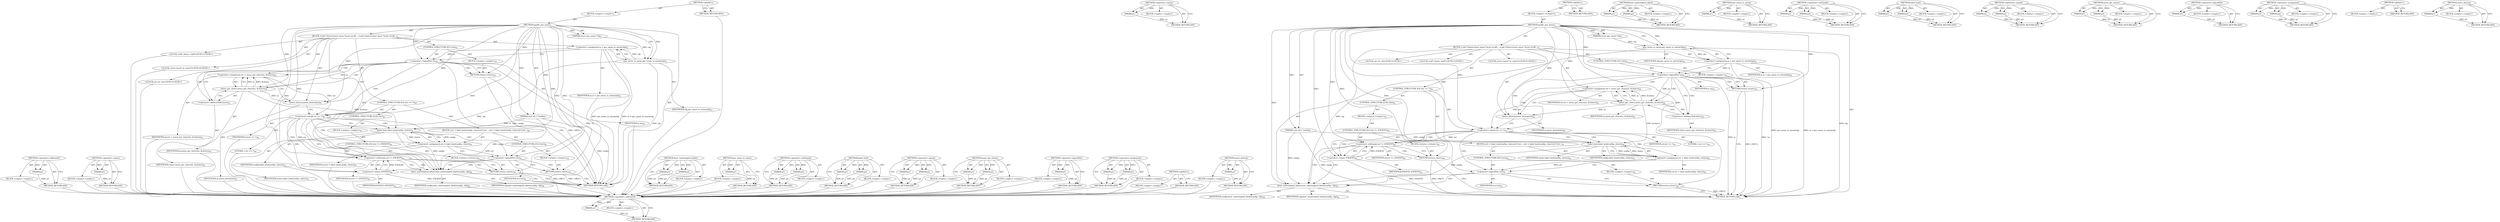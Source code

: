 digraph "menu_destroy" {
vulnerable_102 [label=<(METHOD,&lt;operator&gt;.addressOf)>];
vulnerable_103 [label=<(PARAM,p1)>];
vulnerable_104 [label=<(BLOCK,&lt;empty&gt;,&lt;empty&gt;)>];
vulnerable_105 [label=<(METHOD_RETURN,ANY)>];
vulnerable_125 [label=<(METHOD,&lt;operator&gt;.minus)>];
vulnerable_126 [label=<(PARAM,p1)>];
vulnerable_127 [label=<(BLOCK,&lt;empty&gt;,&lt;empty&gt;)>];
vulnerable_128 [label=<(METHOD_RETURN,ANY)>];
vulnerable_6 [label=<(METHOD,&lt;global&gt;)<SUB>1</SUB>>];
vulnerable_7 [label=<(BLOCK,&lt;empty&gt;,&lt;empty&gt;)<SUB>1</SUB>>];
vulnerable_8 [label=<(METHOD,handle_pxe_menu)<SUB>1</SUB>>];
vulnerable_9 [label=<(PARAM,cmd_tbl_t *cmdtp)<SUB>1</SUB>>];
vulnerable_10 [label=<(PARAM,struct pxe_menu *cfg)<SUB>1</SUB>>];
vulnerable_11 [label=<(BLOCK,{
	void *choice;
	struct menu *m;
	int err;

#i...,{
	void *choice;
	struct menu *m;
	int err;

#i...)<SUB>2</SUB>>];
vulnerable_12 [label="<(LOCAL,void* choice: void*)<SUB>3</SUB>>"];
vulnerable_13 [label="<(LOCAL,struct menu* m: menu*)<SUB>4</SUB>>"];
vulnerable_14 [label="<(LOCAL,int err: int)<SUB>5</SUB>>"];
vulnerable_15 [label=<(&lt;operator&gt;.assignment,m = pxe_menu_to_menu(cfg))<SUB>21</SUB>>];
vulnerable_16 [label=<(IDENTIFIER,m,m = pxe_menu_to_menu(cfg))<SUB>21</SUB>>];
vulnerable_17 [label=<(pxe_menu_to_menu,pxe_menu_to_menu(cfg))<SUB>21</SUB>>];
vulnerable_18 [label=<(IDENTIFIER,cfg,pxe_menu_to_menu(cfg))<SUB>21</SUB>>];
vulnerable_19 [label=<(CONTROL_STRUCTURE,IF,if (!m))<SUB>22</SUB>>];
vulnerable_20 [label=<(&lt;operator&gt;.logicalNot,!m)<SUB>22</SUB>>];
vulnerable_21 [label=<(IDENTIFIER,m,!m)<SUB>22</SUB>>];
vulnerable_22 [label=<(BLOCK,&lt;empty&gt;,&lt;empty&gt;)<SUB>23</SUB>>];
vulnerable_23 [label=<(RETURN,return;,return;)<SUB>23</SUB>>];
vulnerable_24 [label=<(&lt;operator&gt;.assignment,err = menu_get_choice(m, &amp;choice))<SUB>25</SUB>>];
vulnerable_25 [label=<(IDENTIFIER,err,err = menu_get_choice(m, &amp;choice))<SUB>25</SUB>>];
vulnerable_26 [label=<(menu_get_choice,menu_get_choice(m, &amp;choice))<SUB>25</SUB>>];
vulnerable_27 [label=<(IDENTIFIER,m,menu_get_choice(m, &amp;choice))<SUB>25</SUB>>];
vulnerable_28 [label=<(&lt;operator&gt;.addressOf,&amp;choice)<SUB>25</SUB>>];
vulnerable_29 [label=<(IDENTIFIER,choice,menu_get_choice(m, &amp;choice))<SUB>25</SUB>>];
vulnerable_30 [label=<(menu_destroy,menu_destroy(m))<SUB>27</SUB>>];
vulnerable_31 [label=<(IDENTIFIER,m,menu_destroy(m))<SUB>27</SUB>>];
vulnerable_32 [label=<(CONTROL_STRUCTURE,IF,if (err == 1))<SUB>40</SUB>>];
vulnerable_33 [label=<(&lt;operator&gt;.equals,err == 1)<SUB>40</SUB>>];
vulnerable_34 [label=<(IDENTIFIER,err,err == 1)<SUB>40</SUB>>];
vulnerable_35 [label=<(LITERAL,1,err == 1)<SUB>40</SUB>>];
vulnerable_36 [label=<(BLOCK,{
		err = label_boot(cmdtp, choice);
		if (!err...,{
		err = label_boot(cmdtp, choice);
		if (!err...)<SUB>40</SUB>>];
vulnerable_37 [label=<(&lt;operator&gt;.assignment,err = label_boot(cmdtp, choice))<SUB>41</SUB>>];
vulnerable_38 [label=<(IDENTIFIER,err,err = label_boot(cmdtp, choice))<SUB>41</SUB>>];
vulnerable_39 [label=<(label_boot,label_boot(cmdtp, choice))<SUB>41</SUB>>];
vulnerable_40 [label=<(IDENTIFIER,cmdtp,label_boot(cmdtp, choice))<SUB>41</SUB>>];
vulnerable_41 [label=<(IDENTIFIER,choice,label_boot(cmdtp, choice))<SUB>41</SUB>>];
vulnerable_42 [label=<(CONTROL_STRUCTURE,IF,if (!err))<SUB>42</SUB>>];
vulnerable_43 [label=<(&lt;operator&gt;.logicalNot,!err)<SUB>42</SUB>>];
vulnerable_44 [label=<(IDENTIFIER,err,!err)<SUB>42</SUB>>];
vulnerable_45 [label=<(BLOCK,&lt;empty&gt;,&lt;empty&gt;)<SUB>43</SUB>>];
vulnerable_46 [label=<(RETURN,return;,return;)<SUB>43</SUB>>];
vulnerable_47 [label=<(CONTROL_STRUCTURE,ELSE,else)<SUB>44</SUB>>];
vulnerable_48 [label=<(BLOCK,&lt;empty&gt;,&lt;empty&gt;)<SUB>44</SUB>>];
vulnerable_49 [label=<(CONTROL_STRUCTURE,IF,if (err != -ENOENT))<SUB>44</SUB>>];
vulnerable_50 [label=<(&lt;operator&gt;.notEquals,err != -ENOENT)<SUB>44</SUB>>];
vulnerable_51 [label=<(IDENTIFIER,err,err != -ENOENT)<SUB>44</SUB>>];
vulnerable_52 [label=<(&lt;operator&gt;.minus,-ENOENT)<SUB>44</SUB>>];
vulnerable_53 [label=<(IDENTIFIER,ENOENT,-ENOENT)<SUB>44</SUB>>];
vulnerable_54 [label=<(BLOCK,{
		return;
	},{
		return;
	})<SUB>44</SUB>>];
vulnerable_55 [label=<(RETURN,return;,return;)<SUB>45</SUB>>];
vulnerable_56 [label=<(boot_unattempted_labels,boot_unattempted_labels(cmdtp, cfg))<SUB>48</SUB>>];
vulnerable_57 [label=<(IDENTIFIER,cmdtp,boot_unattempted_labels(cmdtp, cfg))<SUB>48</SUB>>];
vulnerable_58 [label=<(IDENTIFIER,cfg,boot_unattempted_labels(cmdtp, cfg))<SUB>48</SUB>>];
vulnerable_59 [label=<(METHOD_RETURN,void)<SUB>1</SUB>>];
vulnerable_61 [label=<(METHOD_RETURN,ANY)<SUB>1</SUB>>];
vulnerable_129 [label=<(METHOD,boot_unattempted_labels)>];
vulnerable_130 [label=<(PARAM,p1)>];
vulnerable_131 [label=<(PARAM,p2)>];
vulnerable_132 [label=<(BLOCK,&lt;empty&gt;,&lt;empty&gt;)>];
vulnerable_133 [label=<(METHOD_RETURN,ANY)>];
vulnerable_89 [label=<(METHOD,pxe_menu_to_menu)>];
vulnerable_90 [label=<(PARAM,p1)>];
vulnerable_91 [label=<(BLOCK,&lt;empty&gt;,&lt;empty&gt;)>];
vulnerable_92 [label=<(METHOD_RETURN,ANY)>];
vulnerable_120 [label=<(METHOD,&lt;operator&gt;.notEquals)>];
vulnerable_121 [label=<(PARAM,p1)>];
vulnerable_122 [label=<(PARAM,p2)>];
vulnerable_123 [label=<(BLOCK,&lt;empty&gt;,&lt;empty&gt;)>];
vulnerable_124 [label=<(METHOD_RETURN,ANY)>];
vulnerable_115 [label=<(METHOD,label_boot)>];
vulnerable_116 [label=<(PARAM,p1)>];
vulnerable_117 [label=<(PARAM,p2)>];
vulnerable_118 [label=<(BLOCK,&lt;empty&gt;,&lt;empty&gt;)>];
vulnerable_119 [label=<(METHOD_RETURN,ANY)>];
vulnerable_110 [label=<(METHOD,&lt;operator&gt;.equals)>];
vulnerable_111 [label=<(PARAM,p1)>];
vulnerable_112 [label=<(PARAM,p2)>];
vulnerable_113 [label=<(BLOCK,&lt;empty&gt;,&lt;empty&gt;)>];
vulnerable_114 [label=<(METHOD_RETURN,ANY)>];
vulnerable_97 [label=<(METHOD,menu_get_choice)>];
vulnerable_98 [label=<(PARAM,p1)>];
vulnerable_99 [label=<(PARAM,p2)>];
vulnerable_100 [label=<(BLOCK,&lt;empty&gt;,&lt;empty&gt;)>];
vulnerable_101 [label=<(METHOD_RETURN,ANY)>];
vulnerable_93 [label=<(METHOD,&lt;operator&gt;.logicalNot)>];
vulnerable_94 [label=<(PARAM,p1)>];
vulnerable_95 [label=<(BLOCK,&lt;empty&gt;,&lt;empty&gt;)>];
vulnerable_96 [label=<(METHOD_RETURN,ANY)>];
vulnerable_84 [label=<(METHOD,&lt;operator&gt;.assignment)>];
vulnerable_85 [label=<(PARAM,p1)>];
vulnerable_86 [label=<(PARAM,p2)>];
vulnerable_87 [label=<(BLOCK,&lt;empty&gt;,&lt;empty&gt;)>];
vulnerable_88 [label=<(METHOD_RETURN,ANY)>];
vulnerable_78 [label=<(METHOD,&lt;global&gt;)<SUB>1</SUB>>];
vulnerable_79 [label=<(BLOCK,&lt;empty&gt;,&lt;empty&gt;)>];
vulnerable_80 [label=<(METHOD_RETURN,ANY)>];
vulnerable_106 [label=<(METHOD,menu_destroy)>];
vulnerable_107 [label=<(PARAM,p1)>];
vulnerable_108 [label=<(BLOCK,&lt;empty&gt;,&lt;empty&gt;)>];
vulnerable_109 [label=<(METHOD_RETURN,ANY)>];
fixed_102 [label=<(METHOD,&lt;operator&gt;.addressOf)>];
fixed_103 [label=<(PARAM,p1)>];
fixed_104 [label=<(BLOCK,&lt;empty&gt;,&lt;empty&gt;)>];
fixed_105 [label=<(METHOD_RETURN,ANY)>];
fixed_125 [label=<(METHOD,&lt;operator&gt;.minus)>];
fixed_126 [label=<(PARAM,p1)>];
fixed_127 [label=<(BLOCK,&lt;empty&gt;,&lt;empty&gt;)>];
fixed_128 [label=<(METHOD_RETURN,ANY)>];
fixed_6 [label=<(METHOD,&lt;global&gt;)<SUB>1</SUB>>];
fixed_7 [label=<(BLOCK,&lt;empty&gt;,&lt;empty&gt;)<SUB>1</SUB>>];
fixed_8 [label=<(METHOD,handle_pxe_menu)<SUB>1</SUB>>];
fixed_9 [label=<(PARAM,cmd_tbl_t *cmdtp)<SUB>1</SUB>>];
fixed_10 [label=<(PARAM,struct pxe_menu *cfg)<SUB>1</SUB>>];
fixed_11 [label=<(BLOCK,{
	void *choice;
	struct menu *m;
	int err;

#i...,{
	void *choice;
	struct menu *m;
	int err;

#i...)<SUB>2</SUB>>];
fixed_12 [label="<(LOCAL,void* choice: void*)<SUB>3</SUB>>"];
fixed_13 [label="<(LOCAL,struct menu* m: menu*)<SUB>4</SUB>>"];
fixed_14 [label="<(LOCAL,int err: int)<SUB>5</SUB>>"];
fixed_15 [label=<(&lt;operator&gt;.assignment,m = pxe_menu_to_menu(cfg))<SUB>22</SUB>>];
fixed_16 [label=<(IDENTIFIER,m,m = pxe_menu_to_menu(cfg))<SUB>22</SUB>>];
fixed_17 [label=<(pxe_menu_to_menu,pxe_menu_to_menu(cfg))<SUB>22</SUB>>];
fixed_18 [label=<(IDENTIFIER,cfg,pxe_menu_to_menu(cfg))<SUB>22</SUB>>];
fixed_19 [label=<(CONTROL_STRUCTURE,IF,if (!m))<SUB>23</SUB>>];
fixed_20 [label=<(&lt;operator&gt;.logicalNot,!m)<SUB>23</SUB>>];
fixed_21 [label=<(IDENTIFIER,m,!m)<SUB>23</SUB>>];
fixed_22 [label=<(BLOCK,&lt;empty&gt;,&lt;empty&gt;)<SUB>24</SUB>>];
fixed_23 [label=<(RETURN,return;,return;)<SUB>24</SUB>>];
fixed_24 [label=<(&lt;operator&gt;.assignment,err = menu_get_choice(m, &amp;choice))<SUB>26</SUB>>];
fixed_25 [label=<(IDENTIFIER,err,err = menu_get_choice(m, &amp;choice))<SUB>26</SUB>>];
fixed_26 [label=<(menu_get_choice,menu_get_choice(m, &amp;choice))<SUB>26</SUB>>];
fixed_27 [label=<(IDENTIFIER,m,menu_get_choice(m, &amp;choice))<SUB>26</SUB>>];
fixed_28 [label=<(&lt;operator&gt;.addressOf,&amp;choice)<SUB>26</SUB>>];
fixed_29 [label=<(IDENTIFIER,choice,menu_get_choice(m, &amp;choice))<SUB>26</SUB>>];
fixed_30 [label=<(menu_destroy,menu_destroy(m))<SUB>28</SUB>>];
fixed_31 [label=<(IDENTIFIER,m,menu_destroy(m))<SUB>28</SUB>>];
fixed_32 [label=<(CONTROL_STRUCTURE,IF,if (err == 1))<SUB>41</SUB>>];
fixed_33 [label=<(&lt;operator&gt;.equals,err == 1)<SUB>41</SUB>>];
fixed_34 [label=<(IDENTIFIER,err,err == 1)<SUB>41</SUB>>];
fixed_35 [label=<(LITERAL,1,err == 1)<SUB>41</SUB>>];
fixed_36 [label=<(BLOCK,{
		err = label_boot(cmdtp, choice);
		if (!err...,{
		err = label_boot(cmdtp, choice);
		if (!err...)<SUB>41</SUB>>];
fixed_37 [label=<(&lt;operator&gt;.assignment,err = label_boot(cmdtp, choice))<SUB>42</SUB>>];
fixed_38 [label=<(IDENTIFIER,err,err = label_boot(cmdtp, choice))<SUB>42</SUB>>];
fixed_39 [label=<(label_boot,label_boot(cmdtp, choice))<SUB>42</SUB>>];
fixed_40 [label=<(IDENTIFIER,cmdtp,label_boot(cmdtp, choice))<SUB>42</SUB>>];
fixed_41 [label=<(IDENTIFIER,choice,label_boot(cmdtp, choice))<SUB>42</SUB>>];
fixed_42 [label=<(CONTROL_STRUCTURE,IF,if (!err))<SUB>43</SUB>>];
fixed_43 [label=<(&lt;operator&gt;.logicalNot,!err)<SUB>43</SUB>>];
fixed_44 [label=<(IDENTIFIER,err,!err)<SUB>43</SUB>>];
fixed_45 [label=<(BLOCK,&lt;empty&gt;,&lt;empty&gt;)<SUB>44</SUB>>];
fixed_46 [label=<(RETURN,return;,return;)<SUB>44</SUB>>];
fixed_47 [label=<(CONTROL_STRUCTURE,ELSE,else)<SUB>45</SUB>>];
fixed_48 [label=<(BLOCK,&lt;empty&gt;,&lt;empty&gt;)<SUB>45</SUB>>];
fixed_49 [label=<(CONTROL_STRUCTURE,IF,if (err != -ENOENT))<SUB>45</SUB>>];
fixed_50 [label=<(&lt;operator&gt;.notEquals,err != -ENOENT)<SUB>45</SUB>>];
fixed_51 [label=<(IDENTIFIER,err,err != -ENOENT)<SUB>45</SUB>>];
fixed_52 [label=<(&lt;operator&gt;.minus,-ENOENT)<SUB>45</SUB>>];
fixed_53 [label=<(IDENTIFIER,ENOENT,-ENOENT)<SUB>45</SUB>>];
fixed_54 [label=<(BLOCK,{
		return;
	},{
		return;
	})<SUB>45</SUB>>];
fixed_55 [label=<(RETURN,return;,return;)<SUB>46</SUB>>];
fixed_56 [label=<(boot_unattempted_labels,boot_unattempted_labels(cmdtp, cfg))<SUB>49</SUB>>];
fixed_57 [label=<(IDENTIFIER,cmdtp,boot_unattempted_labels(cmdtp, cfg))<SUB>49</SUB>>];
fixed_58 [label=<(IDENTIFIER,cfg,boot_unattempted_labels(cmdtp, cfg))<SUB>49</SUB>>];
fixed_59 [label=<(METHOD_RETURN,void)<SUB>1</SUB>>];
fixed_61 [label=<(METHOD_RETURN,ANY)<SUB>1</SUB>>];
fixed_129 [label=<(METHOD,boot_unattempted_labels)>];
fixed_130 [label=<(PARAM,p1)>];
fixed_131 [label=<(PARAM,p2)>];
fixed_132 [label=<(BLOCK,&lt;empty&gt;,&lt;empty&gt;)>];
fixed_133 [label=<(METHOD_RETURN,ANY)>];
fixed_89 [label=<(METHOD,pxe_menu_to_menu)>];
fixed_90 [label=<(PARAM,p1)>];
fixed_91 [label=<(BLOCK,&lt;empty&gt;,&lt;empty&gt;)>];
fixed_92 [label=<(METHOD_RETURN,ANY)>];
fixed_120 [label=<(METHOD,&lt;operator&gt;.notEquals)>];
fixed_121 [label=<(PARAM,p1)>];
fixed_122 [label=<(PARAM,p2)>];
fixed_123 [label=<(BLOCK,&lt;empty&gt;,&lt;empty&gt;)>];
fixed_124 [label=<(METHOD_RETURN,ANY)>];
fixed_115 [label=<(METHOD,label_boot)>];
fixed_116 [label=<(PARAM,p1)>];
fixed_117 [label=<(PARAM,p2)>];
fixed_118 [label=<(BLOCK,&lt;empty&gt;,&lt;empty&gt;)>];
fixed_119 [label=<(METHOD_RETURN,ANY)>];
fixed_110 [label=<(METHOD,&lt;operator&gt;.equals)>];
fixed_111 [label=<(PARAM,p1)>];
fixed_112 [label=<(PARAM,p2)>];
fixed_113 [label=<(BLOCK,&lt;empty&gt;,&lt;empty&gt;)>];
fixed_114 [label=<(METHOD_RETURN,ANY)>];
fixed_97 [label=<(METHOD,menu_get_choice)>];
fixed_98 [label=<(PARAM,p1)>];
fixed_99 [label=<(PARAM,p2)>];
fixed_100 [label=<(BLOCK,&lt;empty&gt;,&lt;empty&gt;)>];
fixed_101 [label=<(METHOD_RETURN,ANY)>];
fixed_93 [label=<(METHOD,&lt;operator&gt;.logicalNot)>];
fixed_94 [label=<(PARAM,p1)>];
fixed_95 [label=<(BLOCK,&lt;empty&gt;,&lt;empty&gt;)>];
fixed_96 [label=<(METHOD_RETURN,ANY)>];
fixed_84 [label=<(METHOD,&lt;operator&gt;.assignment)>];
fixed_85 [label=<(PARAM,p1)>];
fixed_86 [label=<(PARAM,p2)>];
fixed_87 [label=<(BLOCK,&lt;empty&gt;,&lt;empty&gt;)>];
fixed_88 [label=<(METHOD_RETURN,ANY)>];
fixed_78 [label=<(METHOD,&lt;global&gt;)<SUB>1</SUB>>];
fixed_79 [label=<(BLOCK,&lt;empty&gt;,&lt;empty&gt;)>];
fixed_80 [label=<(METHOD_RETURN,ANY)>];
fixed_106 [label=<(METHOD,menu_destroy)>];
fixed_107 [label=<(PARAM,p1)>];
fixed_108 [label=<(BLOCK,&lt;empty&gt;,&lt;empty&gt;)>];
fixed_109 [label=<(METHOD_RETURN,ANY)>];
vulnerable_102 -> vulnerable_103  [key=0, label="AST: "];
vulnerable_102 -> vulnerable_103  [key=1, label="DDG: "];
vulnerable_102 -> vulnerable_104  [key=0, label="AST: "];
vulnerable_102 -> vulnerable_105  [key=0, label="AST: "];
vulnerable_102 -> vulnerable_105  [key=1, label="CFG: "];
vulnerable_103 -> vulnerable_105  [key=0, label="DDG: p1"];
vulnerable_104 -> fixed_102  [key=0];
vulnerable_105 -> fixed_102  [key=0];
vulnerable_125 -> vulnerable_126  [key=0, label="AST: "];
vulnerable_125 -> vulnerable_126  [key=1, label="DDG: "];
vulnerable_125 -> vulnerable_127  [key=0, label="AST: "];
vulnerable_125 -> vulnerable_128  [key=0, label="AST: "];
vulnerable_125 -> vulnerable_128  [key=1, label="CFG: "];
vulnerable_126 -> vulnerable_128  [key=0, label="DDG: p1"];
vulnerable_127 -> fixed_102  [key=0];
vulnerable_128 -> fixed_102  [key=0];
vulnerable_6 -> vulnerable_7  [key=0, label="AST: "];
vulnerable_6 -> vulnerable_61  [key=0, label="AST: "];
vulnerable_6 -> vulnerable_61  [key=1, label="CFG: "];
vulnerable_7 -> vulnerable_8  [key=0, label="AST: "];
vulnerable_8 -> vulnerable_9  [key=0, label="AST: "];
vulnerable_8 -> vulnerable_9  [key=1, label="DDG: "];
vulnerable_8 -> vulnerable_10  [key=0, label="AST: "];
vulnerable_8 -> vulnerable_10  [key=1, label="DDG: "];
vulnerable_8 -> vulnerable_11  [key=0, label="AST: "];
vulnerable_8 -> vulnerable_59  [key=0, label="AST: "];
vulnerable_8 -> vulnerable_17  [key=0, label="CFG: "];
vulnerable_8 -> vulnerable_17  [key=1, label="DDG: "];
vulnerable_8 -> vulnerable_30  [key=0, label="DDG: "];
vulnerable_8 -> vulnerable_56  [key=0, label="DDG: "];
vulnerable_8 -> vulnerable_20  [key=0, label="DDG: "];
vulnerable_8 -> vulnerable_23  [key=0, label="DDG: "];
vulnerable_8 -> vulnerable_26  [key=0, label="DDG: "];
vulnerable_8 -> vulnerable_33  [key=0, label="DDG: "];
vulnerable_8 -> vulnerable_39  [key=0, label="DDG: "];
vulnerable_8 -> vulnerable_43  [key=0, label="DDG: "];
vulnerable_8 -> vulnerable_46  [key=0, label="DDG: "];
vulnerable_8 -> vulnerable_50  [key=0, label="DDG: "];
vulnerable_8 -> vulnerable_55  [key=0, label="DDG: "];
vulnerable_8 -> vulnerable_52  [key=0, label="DDG: "];
vulnerable_9 -> vulnerable_59  [key=0, label="DDG: cmdtp"];
vulnerable_9 -> vulnerable_56  [key=0, label="DDG: cmdtp"];
vulnerable_9 -> vulnerable_39  [key=0, label="DDG: cmdtp"];
vulnerable_10 -> vulnerable_17  [key=0, label="DDG: cfg"];
vulnerable_11 -> vulnerable_12  [key=0, label="AST: "];
vulnerable_11 -> vulnerable_13  [key=0, label="AST: "];
vulnerable_11 -> vulnerable_14  [key=0, label="AST: "];
vulnerable_11 -> vulnerable_15  [key=0, label="AST: "];
vulnerable_11 -> vulnerable_19  [key=0, label="AST: "];
vulnerable_11 -> vulnerable_24  [key=0, label="AST: "];
vulnerable_11 -> vulnerable_30  [key=0, label="AST: "];
vulnerable_11 -> vulnerable_32  [key=0, label="AST: "];
vulnerable_11 -> vulnerable_56  [key=0, label="AST: "];
vulnerable_12 -> fixed_102  [key=0];
vulnerable_13 -> fixed_102  [key=0];
vulnerable_14 -> fixed_102  [key=0];
vulnerable_15 -> vulnerable_16  [key=0, label="AST: "];
vulnerable_15 -> vulnerable_17  [key=0, label="AST: "];
vulnerable_15 -> vulnerable_20  [key=0, label="CFG: "];
vulnerable_15 -> vulnerable_20  [key=1, label="DDG: m"];
vulnerable_15 -> vulnerable_59  [key=0, label="DDG: pxe_menu_to_menu(cfg)"];
vulnerable_15 -> vulnerable_59  [key=1, label="DDG: m = pxe_menu_to_menu(cfg)"];
vulnerable_16 -> fixed_102  [key=0];
vulnerable_17 -> vulnerable_18  [key=0, label="AST: "];
vulnerable_17 -> vulnerable_15  [key=0, label="CFG: "];
vulnerable_17 -> vulnerable_15  [key=1, label="DDG: cfg"];
vulnerable_17 -> vulnerable_59  [key=0, label="DDG: cfg"];
vulnerable_17 -> vulnerable_56  [key=0, label="DDG: cfg"];
vulnerable_18 -> fixed_102  [key=0];
vulnerable_19 -> vulnerable_20  [key=0, label="AST: "];
vulnerable_19 -> vulnerable_22  [key=0, label="AST: "];
vulnerable_20 -> vulnerable_21  [key=0, label="AST: "];
vulnerable_20 -> vulnerable_23  [key=0, label="CFG: "];
vulnerable_20 -> vulnerable_23  [key=1, label="CDG: "];
vulnerable_20 -> vulnerable_28  [key=0, label="CFG: "];
vulnerable_20 -> vulnerable_28  [key=1, label="CDG: "];
vulnerable_20 -> vulnerable_59  [key=0, label="DDG: m"];
vulnerable_20 -> vulnerable_59  [key=1, label="DDG: !m"];
vulnerable_20 -> vulnerable_26  [key=0, label="DDG: m"];
vulnerable_20 -> vulnerable_26  [key=1, label="CDG: "];
vulnerable_20 -> vulnerable_24  [key=0, label="CDG: "];
vulnerable_20 -> vulnerable_30  [key=0, label="CDG: "];
vulnerable_20 -> vulnerable_33  [key=0, label="CDG: "];
vulnerable_21 -> fixed_102  [key=0];
vulnerable_22 -> vulnerable_23  [key=0, label="AST: "];
vulnerable_23 -> vulnerable_59  [key=0, label="CFG: "];
vulnerable_23 -> vulnerable_59  [key=1, label="DDG: &lt;RET&gt;"];
vulnerable_24 -> vulnerable_25  [key=0, label="AST: "];
vulnerable_24 -> vulnerable_26  [key=0, label="AST: "];
vulnerable_24 -> vulnerable_30  [key=0, label="CFG: "];
vulnerable_24 -> vulnerable_33  [key=0, label="DDG: err"];
vulnerable_25 -> fixed_102  [key=0];
vulnerable_26 -> vulnerable_27  [key=0, label="AST: "];
vulnerable_26 -> vulnerable_28  [key=0, label="AST: "];
vulnerable_26 -> vulnerable_24  [key=0, label="CFG: "];
vulnerable_26 -> vulnerable_24  [key=1, label="DDG: m"];
vulnerable_26 -> vulnerable_24  [key=2, label="DDG: &amp;choice"];
vulnerable_26 -> vulnerable_30  [key=0, label="DDG: m"];
vulnerable_26 -> vulnerable_39  [key=0, label="DDG: &amp;choice"];
vulnerable_27 -> fixed_102  [key=0];
vulnerable_28 -> vulnerable_29  [key=0, label="AST: "];
vulnerable_28 -> vulnerable_26  [key=0, label="CFG: "];
vulnerable_29 -> fixed_102  [key=0];
vulnerable_30 -> vulnerable_31  [key=0, label="AST: "];
vulnerable_30 -> vulnerable_33  [key=0, label="CFG: "];
vulnerable_31 -> fixed_102  [key=0];
vulnerable_32 -> vulnerable_33  [key=0, label="AST: "];
vulnerable_32 -> vulnerable_36  [key=0, label="AST: "];
vulnerable_32 -> vulnerable_47  [key=0, label="AST: "];
vulnerable_33 -> vulnerable_34  [key=0, label="AST: "];
vulnerable_33 -> vulnerable_35  [key=0, label="AST: "];
vulnerable_33 -> vulnerable_39  [key=0, label="CFG: "];
vulnerable_33 -> vulnerable_39  [key=1, label="CDG: "];
vulnerable_33 -> vulnerable_52  [key=0, label="CFG: "];
vulnerable_33 -> vulnerable_52  [key=1, label="CDG: "];
vulnerable_33 -> vulnerable_50  [key=0, label="DDG: err"];
vulnerable_33 -> vulnerable_50  [key=1, label="CDG: "];
vulnerable_33 -> vulnerable_37  [key=0, label="CDG: "];
vulnerable_33 -> vulnerable_43  [key=0, label="CDG: "];
vulnerable_34 -> fixed_102  [key=0];
vulnerable_35 -> fixed_102  [key=0];
vulnerable_36 -> vulnerable_37  [key=0, label="AST: "];
vulnerable_36 -> vulnerable_42  [key=0, label="AST: "];
vulnerable_37 -> vulnerable_38  [key=0, label="AST: "];
vulnerable_37 -> vulnerable_39  [key=0, label="AST: "];
vulnerable_37 -> vulnerable_43  [key=0, label="CFG: "];
vulnerable_37 -> vulnerable_43  [key=1, label="DDG: err"];
vulnerable_38 -> fixed_102  [key=0];
vulnerable_39 -> vulnerable_40  [key=0, label="AST: "];
vulnerable_39 -> vulnerable_41  [key=0, label="AST: "];
vulnerable_39 -> vulnerable_37  [key=0, label="CFG: "];
vulnerable_39 -> vulnerable_37  [key=1, label="DDG: cmdtp"];
vulnerable_39 -> vulnerable_37  [key=2, label="DDG: choice"];
vulnerable_39 -> vulnerable_56  [key=0, label="DDG: cmdtp"];
vulnerable_40 -> fixed_102  [key=0];
vulnerable_41 -> fixed_102  [key=0];
vulnerable_42 -> vulnerable_43  [key=0, label="AST: "];
vulnerable_42 -> vulnerable_45  [key=0, label="AST: "];
vulnerable_43 -> vulnerable_44  [key=0, label="AST: "];
vulnerable_43 -> vulnerable_46  [key=0, label="CFG: "];
vulnerable_43 -> vulnerable_46  [key=1, label="CDG: "];
vulnerable_43 -> vulnerable_56  [key=0, label="CFG: "];
vulnerable_43 -> vulnerable_56  [key=1, label="CDG: "];
vulnerable_44 -> fixed_102  [key=0];
vulnerable_45 -> vulnerable_46  [key=0, label="AST: "];
vulnerable_46 -> vulnerable_59  [key=0, label="CFG: "];
vulnerable_46 -> vulnerable_59  [key=1, label="DDG: &lt;RET&gt;"];
vulnerable_47 -> vulnerable_48  [key=0, label="AST: "];
vulnerable_48 -> vulnerable_49  [key=0, label="AST: "];
vulnerable_49 -> vulnerable_50  [key=0, label="AST: "];
vulnerable_49 -> vulnerable_54  [key=0, label="AST: "];
vulnerable_50 -> vulnerable_51  [key=0, label="AST: "];
vulnerable_50 -> vulnerable_52  [key=0, label="AST: "];
vulnerable_50 -> vulnerable_55  [key=0, label="CFG: "];
vulnerable_50 -> vulnerable_55  [key=1, label="CDG: "];
vulnerable_50 -> vulnerable_56  [key=0, label="CFG: "];
vulnerable_50 -> vulnerable_56  [key=1, label="CDG: "];
vulnerable_51 -> fixed_102  [key=0];
vulnerable_52 -> vulnerable_53  [key=0, label="AST: "];
vulnerable_52 -> vulnerable_50  [key=0, label="CFG: "];
vulnerable_52 -> vulnerable_50  [key=1, label="DDG: ENOENT"];
vulnerable_52 -> vulnerable_59  [key=0, label="DDG: ENOENT"];
vulnerable_53 -> fixed_102  [key=0];
vulnerable_54 -> vulnerable_55  [key=0, label="AST: "];
vulnerable_55 -> vulnerable_59  [key=0, label="CFG: "];
vulnerable_55 -> vulnerable_59  [key=1, label="DDG: &lt;RET&gt;"];
vulnerable_56 -> vulnerable_57  [key=0, label="AST: "];
vulnerable_56 -> vulnerable_58  [key=0, label="AST: "];
vulnerable_56 -> vulnerable_59  [key=0, label="CFG: "];
vulnerable_57 -> fixed_102  [key=0];
vulnerable_58 -> fixed_102  [key=0];
vulnerable_59 -> fixed_102  [key=0];
vulnerable_61 -> fixed_102  [key=0];
vulnerable_129 -> vulnerable_130  [key=0, label="AST: "];
vulnerable_129 -> vulnerable_130  [key=1, label="DDG: "];
vulnerable_129 -> vulnerable_132  [key=0, label="AST: "];
vulnerable_129 -> vulnerable_131  [key=0, label="AST: "];
vulnerable_129 -> vulnerable_131  [key=1, label="DDG: "];
vulnerable_129 -> vulnerable_133  [key=0, label="AST: "];
vulnerable_129 -> vulnerable_133  [key=1, label="CFG: "];
vulnerable_130 -> vulnerable_133  [key=0, label="DDG: p1"];
vulnerable_131 -> vulnerable_133  [key=0, label="DDG: p2"];
vulnerable_132 -> fixed_102  [key=0];
vulnerable_133 -> fixed_102  [key=0];
vulnerable_89 -> vulnerable_90  [key=0, label="AST: "];
vulnerable_89 -> vulnerable_90  [key=1, label="DDG: "];
vulnerable_89 -> vulnerable_91  [key=0, label="AST: "];
vulnerable_89 -> vulnerable_92  [key=0, label="AST: "];
vulnerable_89 -> vulnerable_92  [key=1, label="CFG: "];
vulnerable_90 -> vulnerable_92  [key=0, label="DDG: p1"];
vulnerable_91 -> fixed_102  [key=0];
vulnerable_92 -> fixed_102  [key=0];
vulnerable_120 -> vulnerable_121  [key=0, label="AST: "];
vulnerable_120 -> vulnerable_121  [key=1, label="DDG: "];
vulnerable_120 -> vulnerable_123  [key=0, label="AST: "];
vulnerable_120 -> vulnerable_122  [key=0, label="AST: "];
vulnerable_120 -> vulnerable_122  [key=1, label="DDG: "];
vulnerable_120 -> vulnerable_124  [key=0, label="AST: "];
vulnerable_120 -> vulnerable_124  [key=1, label="CFG: "];
vulnerable_121 -> vulnerable_124  [key=0, label="DDG: p1"];
vulnerable_122 -> vulnerable_124  [key=0, label="DDG: p2"];
vulnerable_123 -> fixed_102  [key=0];
vulnerable_124 -> fixed_102  [key=0];
vulnerable_115 -> vulnerable_116  [key=0, label="AST: "];
vulnerable_115 -> vulnerable_116  [key=1, label="DDG: "];
vulnerable_115 -> vulnerable_118  [key=0, label="AST: "];
vulnerable_115 -> vulnerable_117  [key=0, label="AST: "];
vulnerable_115 -> vulnerable_117  [key=1, label="DDG: "];
vulnerable_115 -> vulnerable_119  [key=0, label="AST: "];
vulnerable_115 -> vulnerable_119  [key=1, label="CFG: "];
vulnerable_116 -> vulnerable_119  [key=0, label="DDG: p1"];
vulnerable_117 -> vulnerable_119  [key=0, label="DDG: p2"];
vulnerable_118 -> fixed_102  [key=0];
vulnerable_119 -> fixed_102  [key=0];
vulnerable_110 -> vulnerable_111  [key=0, label="AST: "];
vulnerable_110 -> vulnerable_111  [key=1, label="DDG: "];
vulnerable_110 -> vulnerable_113  [key=0, label="AST: "];
vulnerable_110 -> vulnerable_112  [key=0, label="AST: "];
vulnerable_110 -> vulnerable_112  [key=1, label="DDG: "];
vulnerable_110 -> vulnerable_114  [key=0, label="AST: "];
vulnerable_110 -> vulnerable_114  [key=1, label="CFG: "];
vulnerable_111 -> vulnerable_114  [key=0, label="DDG: p1"];
vulnerable_112 -> vulnerable_114  [key=0, label="DDG: p2"];
vulnerable_113 -> fixed_102  [key=0];
vulnerable_114 -> fixed_102  [key=0];
vulnerable_97 -> vulnerable_98  [key=0, label="AST: "];
vulnerable_97 -> vulnerable_98  [key=1, label="DDG: "];
vulnerable_97 -> vulnerable_100  [key=0, label="AST: "];
vulnerable_97 -> vulnerable_99  [key=0, label="AST: "];
vulnerable_97 -> vulnerable_99  [key=1, label="DDG: "];
vulnerable_97 -> vulnerable_101  [key=0, label="AST: "];
vulnerable_97 -> vulnerable_101  [key=1, label="CFG: "];
vulnerable_98 -> vulnerable_101  [key=0, label="DDG: p1"];
vulnerable_99 -> vulnerable_101  [key=0, label="DDG: p2"];
vulnerable_100 -> fixed_102  [key=0];
vulnerable_101 -> fixed_102  [key=0];
vulnerable_93 -> vulnerable_94  [key=0, label="AST: "];
vulnerable_93 -> vulnerable_94  [key=1, label="DDG: "];
vulnerable_93 -> vulnerable_95  [key=0, label="AST: "];
vulnerable_93 -> vulnerable_96  [key=0, label="AST: "];
vulnerable_93 -> vulnerable_96  [key=1, label="CFG: "];
vulnerable_94 -> vulnerable_96  [key=0, label="DDG: p1"];
vulnerable_95 -> fixed_102  [key=0];
vulnerable_96 -> fixed_102  [key=0];
vulnerable_84 -> vulnerable_85  [key=0, label="AST: "];
vulnerable_84 -> vulnerable_85  [key=1, label="DDG: "];
vulnerable_84 -> vulnerable_87  [key=0, label="AST: "];
vulnerable_84 -> vulnerable_86  [key=0, label="AST: "];
vulnerable_84 -> vulnerable_86  [key=1, label="DDG: "];
vulnerable_84 -> vulnerable_88  [key=0, label="AST: "];
vulnerable_84 -> vulnerable_88  [key=1, label="CFG: "];
vulnerable_85 -> vulnerable_88  [key=0, label="DDG: p1"];
vulnerable_86 -> vulnerable_88  [key=0, label="DDG: p2"];
vulnerable_87 -> fixed_102  [key=0];
vulnerable_88 -> fixed_102  [key=0];
vulnerable_78 -> vulnerable_79  [key=0, label="AST: "];
vulnerable_78 -> vulnerable_80  [key=0, label="AST: "];
vulnerable_78 -> vulnerable_80  [key=1, label="CFG: "];
vulnerable_79 -> fixed_102  [key=0];
vulnerable_80 -> fixed_102  [key=0];
vulnerable_106 -> vulnerable_107  [key=0, label="AST: "];
vulnerable_106 -> vulnerable_107  [key=1, label="DDG: "];
vulnerable_106 -> vulnerable_108  [key=0, label="AST: "];
vulnerable_106 -> vulnerable_109  [key=0, label="AST: "];
vulnerable_106 -> vulnerable_109  [key=1, label="CFG: "];
vulnerable_107 -> vulnerable_109  [key=0, label="DDG: p1"];
vulnerable_108 -> fixed_102  [key=0];
vulnerable_109 -> fixed_102  [key=0];
fixed_102 -> fixed_103  [key=0, label="AST: "];
fixed_102 -> fixed_103  [key=1, label="DDG: "];
fixed_102 -> fixed_104  [key=0, label="AST: "];
fixed_102 -> fixed_105  [key=0, label="AST: "];
fixed_102 -> fixed_105  [key=1, label="CFG: "];
fixed_103 -> fixed_105  [key=0, label="DDG: p1"];
fixed_125 -> fixed_126  [key=0, label="AST: "];
fixed_125 -> fixed_126  [key=1, label="DDG: "];
fixed_125 -> fixed_127  [key=0, label="AST: "];
fixed_125 -> fixed_128  [key=0, label="AST: "];
fixed_125 -> fixed_128  [key=1, label="CFG: "];
fixed_126 -> fixed_128  [key=0, label="DDG: p1"];
fixed_6 -> fixed_7  [key=0, label="AST: "];
fixed_6 -> fixed_61  [key=0, label="AST: "];
fixed_6 -> fixed_61  [key=1, label="CFG: "];
fixed_7 -> fixed_8  [key=0, label="AST: "];
fixed_8 -> fixed_9  [key=0, label="AST: "];
fixed_8 -> fixed_9  [key=1, label="DDG: "];
fixed_8 -> fixed_10  [key=0, label="AST: "];
fixed_8 -> fixed_10  [key=1, label="DDG: "];
fixed_8 -> fixed_11  [key=0, label="AST: "];
fixed_8 -> fixed_59  [key=0, label="AST: "];
fixed_8 -> fixed_17  [key=0, label="CFG: "];
fixed_8 -> fixed_17  [key=1, label="DDG: "];
fixed_8 -> fixed_30  [key=0, label="DDG: "];
fixed_8 -> fixed_56  [key=0, label="DDG: "];
fixed_8 -> fixed_20  [key=0, label="DDG: "];
fixed_8 -> fixed_23  [key=0, label="DDG: "];
fixed_8 -> fixed_26  [key=0, label="DDG: "];
fixed_8 -> fixed_33  [key=0, label="DDG: "];
fixed_8 -> fixed_39  [key=0, label="DDG: "];
fixed_8 -> fixed_43  [key=0, label="DDG: "];
fixed_8 -> fixed_46  [key=0, label="DDG: "];
fixed_8 -> fixed_50  [key=0, label="DDG: "];
fixed_8 -> fixed_55  [key=0, label="DDG: "];
fixed_8 -> fixed_52  [key=0, label="DDG: "];
fixed_9 -> fixed_59  [key=0, label="DDG: cmdtp"];
fixed_9 -> fixed_56  [key=0, label="DDG: cmdtp"];
fixed_9 -> fixed_39  [key=0, label="DDG: cmdtp"];
fixed_10 -> fixed_17  [key=0, label="DDG: cfg"];
fixed_11 -> fixed_12  [key=0, label="AST: "];
fixed_11 -> fixed_13  [key=0, label="AST: "];
fixed_11 -> fixed_14  [key=0, label="AST: "];
fixed_11 -> fixed_15  [key=0, label="AST: "];
fixed_11 -> fixed_19  [key=0, label="AST: "];
fixed_11 -> fixed_24  [key=0, label="AST: "];
fixed_11 -> fixed_30  [key=0, label="AST: "];
fixed_11 -> fixed_32  [key=0, label="AST: "];
fixed_11 -> fixed_56  [key=0, label="AST: "];
fixed_15 -> fixed_16  [key=0, label="AST: "];
fixed_15 -> fixed_17  [key=0, label="AST: "];
fixed_15 -> fixed_20  [key=0, label="CFG: "];
fixed_15 -> fixed_20  [key=1, label="DDG: m"];
fixed_15 -> fixed_59  [key=0, label="DDG: pxe_menu_to_menu(cfg)"];
fixed_15 -> fixed_59  [key=1, label="DDG: m = pxe_menu_to_menu(cfg)"];
fixed_17 -> fixed_18  [key=0, label="AST: "];
fixed_17 -> fixed_15  [key=0, label="CFG: "];
fixed_17 -> fixed_15  [key=1, label="DDG: cfg"];
fixed_17 -> fixed_59  [key=0, label="DDG: cfg"];
fixed_17 -> fixed_56  [key=0, label="DDG: cfg"];
fixed_19 -> fixed_20  [key=0, label="AST: "];
fixed_19 -> fixed_22  [key=0, label="AST: "];
fixed_20 -> fixed_21  [key=0, label="AST: "];
fixed_20 -> fixed_23  [key=0, label="CFG: "];
fixed_20 -> fixed_23  [key=1, label="CDG: "];
fixed_20 -> fixed_28  [key=0, label="CFG: "];
fixed_20 -> fixed_28  [key=1, label="CDG: "];
fixed_20 -> fixed_59  [key=0, label="DDG: m"];
fixed_20 -> fixed_59  [key=1, label="DDG: !m"];
fixed_20 -> fixed_26  [key=0, label="DDG: m"];
fixed_20 -> fixed_26  [key=1, label="CDG: "];
fixed_20 -> fixed_24  [key=0, label="CDG: "];
fixed_20 -> fixed_30  [key=0, label="CDG: "];
fixed_20 -> fixed_33  [key=0, label="CDG: "];
fixed_22 -> fixed_23  [key=0, label="AST: "];
fixed_23 -> fixed_59  [key=0, label="CFG: "];
fixed_23 -> fixed_59  [key=1, label="DDG: &lt;RET&gt;"];
fixed_24 -> fixed_25  [key=0, label="AST: "];
fixed_24 -> fixed_26  [key=0, label="AST: "];
fixed_24 -> fixed_30  [key=0, label="CFG: "];
fixed_24 -> fixed_33  [key=0, label="DDG: err"];
fixed_26 -> fixed_27  [key=0, label="AST: "];
fixed_26 -> fixed_28  [key=0, label="AST: "];
fixed_26 -> fixed_24  [key=0, label="CFG: "];
fixed_26 -> fixed_24  [key=1, label="DDG: m"];
fixed_26 -> fixed_24  [key=2, label="DDG: &amp;choice"];
fixed_26 -> fixed_30  [key=0, label="DDG: m"];
fixed_26 -> fixed_39  [key=0, label="DDG: &amp;choice"];
fixed_28 -> fixed_29  [key=0, label="AST: "];
fixed_28 -> fixed_26  [key=0, label="CFG: "];
fixed_30 -> fixed_31  [key=0, label="AST: "];
fixed_30 -> fixed_33  [key=0, label="CFG: "];
fixed_32 -> fixed_33  [key=0, label="AST: "];
fixed_32 -> fixed_36  [key=0, label="AST: "];
fixed_32 -> fixed_47  [key=0, label="AST: "];
fixed_33 -> fixed_34  [key=0, label="AST: "];
fixed_33 -> fixed_35  [key=0, label="AST: "];
fixed_33 -> fixed_39  [key=0, label="CFG: "];
fixed_33 -> fixed_39  [key=1, label="CDG: "];
fixed_33 -> fixed_52  [key=0, label="CFG: "];
fixed_33 -> fixed_52  [key=1, label="CDG: "];
fixed_33 -> fixed_50  [key=0, label="DDG: err"];
fixed_33 -> fixed_50  [key=1, label="CDG: "];
fixed_33 -> fixed_37  [key=0, label="CDG: "];
fixed_33 -> fixed_43  [key=0, label="CDG: "];
fixed_36 -> fixed_37  [key=0, label="AST: "];
fixed_36 -> fixed_42  [key=0, label="AST: "];
fixed_37 -> fixed_38  [key=0, label="AST: "];
fixed_37 -> fixed_39  [key=0, label="AST: "];
fixed_37 -> fixed_43  [key=0, label="CFG: "];
fixed_37 -> fixed_43  [key=1, label="DDG: err"];
fixed_39 -> fixed_40  [key=0, label="AST: "];
fixed_39 -> fixed_41  [key=0, label="AST: "];
fixed_39 -> fixed_37  [key=0, label="CFG: "];
fixed_39 -> fixed_37  [key=1, label="DDG: cmdtp"];
fixed_39 -> fixed_37  [key=2, label="DDG: choice"];
fixed_39 -> fixed_56  [key=0, label="DDG: cmdtp"];
fixed_42 -> fixed_43  [key=0, label="AST: "];
fixed_42 -> fixed_45  [key=0, label="AST: "];
fixed_43 -> fixed_44  [key=0, label="AST: "];
fixed_43 -> fixed_46  [key=0, label="CFG: "];
fixed_43 -> fixed_46  [key=1, label="CDG: "];
fixed_43 -> fixed_56  [key=0, label="CFG: "];
fixed_43 -> fixed_56  [key=1, label="CDG: "];
fixed_45 -> fixed_46  [key=0, label="AST: "];
fixed_46 -> fixed_59  [key=0, label="CFG: "];
fixed_46 -> fixed_59  [key=1, label="DDG: &lt;RET&gt;"];
fixed_47 -> fixed_48  [key=0, label="AST: "];
fixed_48 -> fixed_49  [key=0, label="AST: "];
fixed_49 -> fixed_50  [key=0, label="AST: "];
fixed_49 -> fixed_54  [key=0, label="AST: "];
fixed_50 -> fixed_51  [key=0, label="AST: "];
fixed_50 -> fixed_52  [key=0, label="AST: "];
fixed_50 -> fixed_55  [key=0, label="CFG: "];
fixed_50 -> fixed_55  [key=1, label="CDG: "];
fixed_50 -> fixed_56  [key=0, label="CFG: "];
fixed_50 -> fixed_56  [key=1, label="CDG: "];
fixed_52 -> fixed_53  [key=0, label="AST: "];
fixed_52 -> fixed_50  [key=0, label="CFG: "];
fixed_52 -> fixed_50  [key=1, label="DDG: ENOENT"];
fixed_52 -> fixed_59  [key=0, label="DDG: ENOENT"];
fixed_54 -> fixed_55  [key=0, label="AST: "];
fixed_55 -> fixed_59  [key=0, label="CFG: "];
fixed_55 -> fixed_59  [key=1, label="DDG: &lt;RET&gt;"];
fixed_56 -> fixed_57  [key=0, label="AST: "];
fixed_56 -> fixed_58  [key=0, label="AST: "];
fixed_56 -> fixed_59  [key=0, label="CFG: "];
fixed_129 -> fixed_130  [key=0, label="AST: "];
fixed_129 -> fixed_130  [key=1, label="DDG: "];
fixed_129 -> fixed_132  [key=0, label="AST: "];
fixed_129 -> fixed_131  [key=0, label="AST: "];
fixed_129 -> fixed_131  [key=1, label="DDG: "];
fixed_129 -> fixed_133  [key=0, label="AST: "];
fixed_129 -> fixed_133  [key=1, label="CFG: "];
fixed_130 -> fixed_133  [key=0, label="DDG: p1"];
fixed_131 -> fixed_133  [key=0, label="DDG: p2"];
fixed_89 -> fixed_90  [key=0, label="AST: "];
fixed_89 -> fixed_90  [key=1, label="DDG: "];
fixed_89 -> fixed_91  [key=0, label="AST: "];
fixed_89 -> fixed_92  [key=0, label="AST: "];
fixed_89 -> fixed_92  [key=1, label="CFG: "];
fixed_90 -> fixed_92  [key=0, label="DDG: p1"];
fixed_120 -> fixed_121  [key=0, label="AST: "];
fixed_120 -> fixed_121  [key=1, label="DDG: "];
fixed_120 -> fixed_123  [key=0, label="AST: "];
fixed_120 -> fixed_122  [key=0, label="AST: "];
fixed_120 -> fixed_122  [key=1, label="DDG: "];
fixed_120 -> fixed_124  [key=0, label="AST: "];
fixed_120 -> fixed_124  [key=1, label="CFG: "];
fixed_121 -> fixed_124  [key=0, label="DDG: p1"];
fixed_122 -> fixed_124  [key=0, label="DDG: p2"];
fixed_115 -> fixed_116  [key=0, label="AST: "];
fixed_115 -> fixed_116  [key=1, label="DDG: "];
fixed_115 -> fixed_118  [key=0, label="AST: "];
fixed_115 -> fixed_117  [key=0, label="AST: "];
fixed_115 -> fixed_117  [key=1, label="DDG: "];
fixed_115 -> fixed_119  [key=0, label="AST: "];
fixed_115 -> fixed_119  [key=1, label="CFG: "];
fixed_116 -> fixed_119  [key=0, label="DDG: p1"];
fixed_117 -> fixed_119  [key=0, label="DDG: p2"];
fixed_110 -> fixed_111  [key=0, label="AST: "];
fixed_110 -> fixed_111  [key=1, label="DDG: "];
fixed_110 -> fixed_113  [key=0, label="AST: "];
fixed_110 -> fixed_112  [key=0, label="AST: "];
fixed_110 -> fixed_112  [key=1, label="DDG: "];
fixed_110 -> fixed_114  [key=0, label="AST: "];
fixed_110 -> fixed_114  [key=1, label="CFG: "];
fixed_111 -> fixed_114  [key=0, label="DDG: p1"];
fixed_112 -> fixed_114  [key=0, label="DDG: p2"];
fixed_97 -> fixed_98  [key=0, label="AST: "];
fixed_97 -> fixed_98  [key=1, label="DDG: "];
fixed_97 -> fixed_100  [key=0, label="AST: "];
fixed_97 -> fixed_99  [key=0, label="AST: "];
fixed_97 -> fixed_99  [key=1, label="DDG: "];
fixed_97 -> fixed_101  [key=0, label="AST: "];
fixed_97 -> fixed_101  [key=1, label="CFG: "];
fixed_98 -> fixed_101  [key=0, label="DDG: p1"];
fixed_99 -> fixed_101  [key=0, label="DDG: p2"];
fixed_93 -> fixed_94  [key=0, label="AST: "];
fixed_93 -> fixed_94  [key=1, label="DDG: "];
fixed_93 -> fixed_95  [key=0, label="AST: "];
fixed_93 -> fixed_96  [key=0, label="AST: "];
fixed_93 -> fixed_96  [key=1, label="CFG: "];
fixed_94 -> fixed_96  [key=0, label="DDG: p1"];
fixed_84 -> fixed_85  [key=0, label="AST: "];
fixed_84 -> fixed_85  [key=1, label="DDG: "];
fixed_84 -> fixed_87  [key=0, label="AST: "];
fixed_84 -> fixed_86  [key=0, label="AST: "];
fixed_84 -> fixed_86  [key=1, label="DDG: "];
fixed_84 -> fixed_88  [key=0, label="AST: "];
fixed_84 -> fixed_88  [key=1, label="CFG: "];
fixed_85 -> fixed_88  [key=0, label="DDG: p1"];
fixed_86 -> fixed_88  [key=0, label="DDG: p2"];
fixed_78 -> fixed_79  [key=0, label="AST: "];
fixed_78 -> fixed_80  [key=0, label="AST: "];
fixed_78 -> fixed_80  [key=1, label="CFG: "];
fixed_106 -> fixed_107  [key=0, label="AST: "];
fixed_106 -> fixed_107  [key=1, label="DDG: "];
fixed_106 -> fixed_108  [key=0, label="AST: "];
fixed_106 -> fixed_109  [key=0, label="AST: "];
fixed_106 -> fixed_109  [key=1, label="CFG: "];
fixed_107 -> fixed_109  [key=0, label="DDG: p1"];
}
